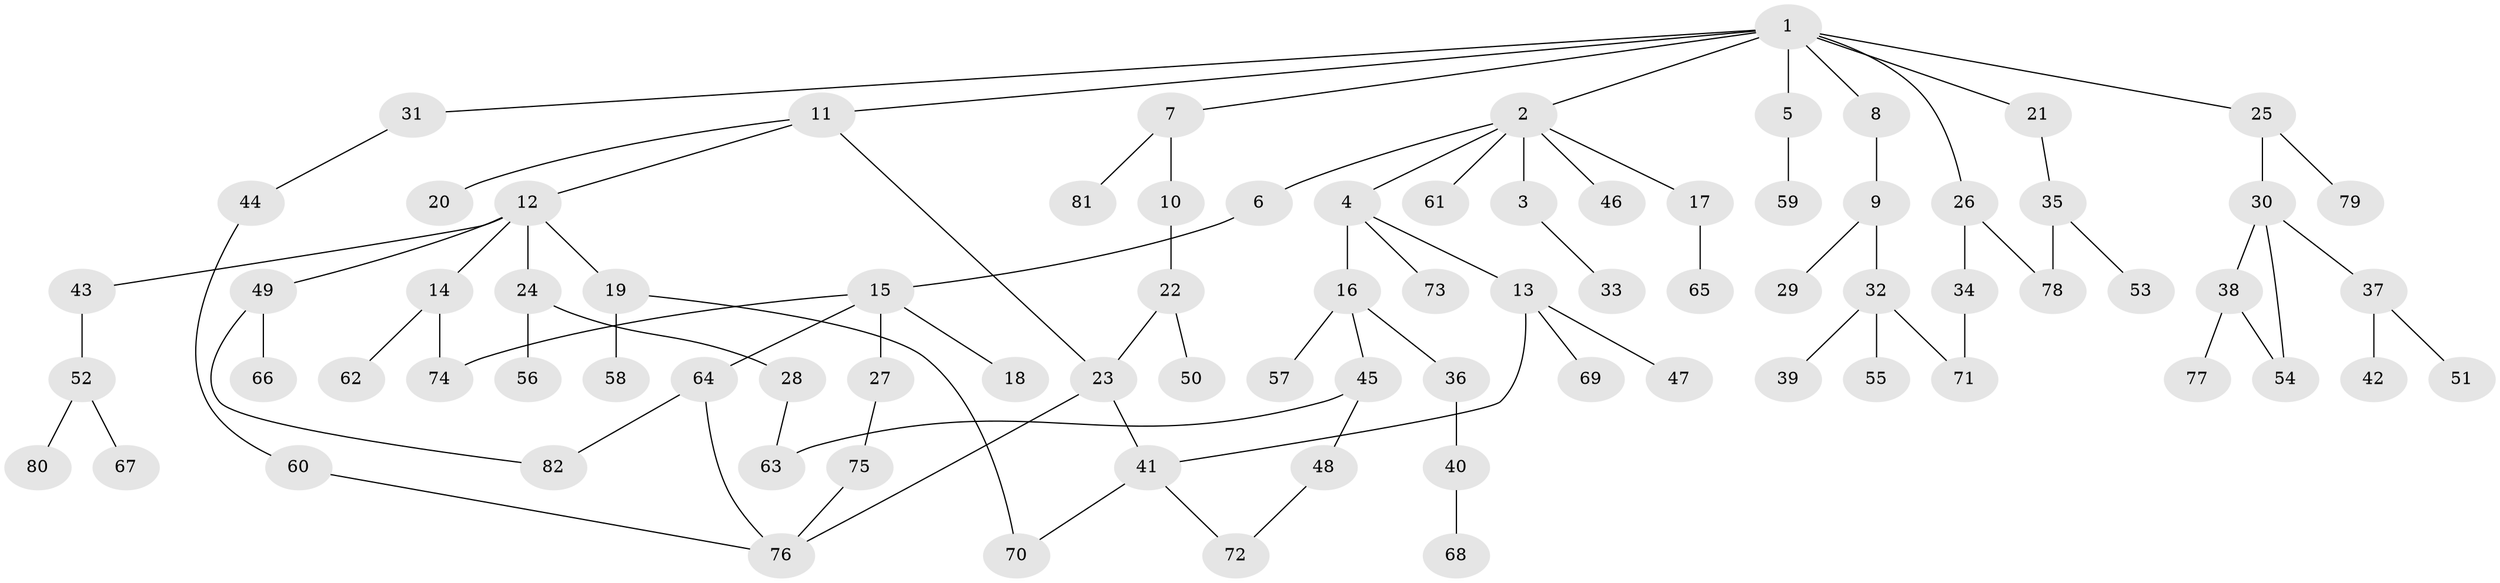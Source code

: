 // coarse degree distribution, {9: 0.018518518518518517, 7: 0.037037037037037035, 1: 0.35185185185185186, 6: 0.05555555555555555, 3: 0.1111111111111111, 4: 0.05555555555555555, 2: 0.37037037037037035}
// Generated by graph-tools (version 1.1) at 2025/41/03/06/25 10:41:25]
// undirected, 82 vertices, 94 edges
graph export_dot {
graph [start="1"]
  node [color=gray90,style=filled];
  1;
  2;
  3;
  4;
  5;
  6;
  7;
  8;
  9;
  10;
  11;
  12;
  13;
  14;
  15;
  16;
  17;
  18;
  19;
  20;
  21;
  22;
  23;
  24;
  25;
  26;
  27;
  28;
  29;
  30;
  31;
  32;
  33;
  34;
  35;
  36;
  37;
  38;
  39;
  40;
  41;
  42;
  43;
  44;
  45;
  46;
  47;
  48;
  49;
  50;
  51;
  52;
  53;
  54;
  55;
  56;
  57;
  58;
  59;
  60;
  61;
  62;
  63;
  64;
  65;
  66;
  67;
  68;
  69;
  70;
  71;
  72;
  73;
  74;
  75;
  76;
  77;
  78;
  79;
  80;
  81;
  82;
  1 -- 2;
  1 -- 5;
  1 -- 7;
  1 -- 8;
  1 -- 11;
  1 -- 21;
  1 -- 25;
  1 -- 26;
  1 -- 31;
  2 -- 3;
  2 -- 4;
  2 -- 6;
  2 -- 17;
  2 -- 46;
  2 -- 61;
  3 -- 33;
  4 -- 13;
  4 -- 16;
  4 -- 73;
  5 -- 59;
  6 -- 15;
  7 -- 10;
  7 -- 81;
  8 -- 9;
  9 -- 29;
  9 -- 32;
  10 -- 22;
  11 -- 12;
  11 -- 20;
  11 -- 23;
  12 -- 14;
  12 -- 19;
  12 -- 24;
  12 -- 43;
  12 -- 49;
  13 -- 47;
  13 -- 69;
  13 -- 41;
  14 -- 62;
  14 -- 74;
  15 -- 18;
  15 -- 27;
  15 -- 64;
  15 -- 74;
  16 -- 36;
  16 -- 45;
  16 -- 57;
  17 -- 65;
  19 -- 58;
  19 -- 70;
  21 -- 35;
  22 -- 50;
  22 -- 23;
  23 -- 41;
  23 -- 76;
  24 -- 28;
  24 -- 56;
  25 -- 30;
  25 -- 79;
  26 -- 34;
  26 -- 78;
  27 -- 75;
  28 -- 63;
  30 -- 37;
  30 -- 38;
  30 -- 54;
  31 -- 44;
  32 -- 39;
  32 -- 55;
  32 -- 71;
  34 -- 71;
  35 -- 53;
  35 -- 78;
  36 -- 40;
  37 -- 42;
  37 -- 51;
  38 -- 77;
  38 -- 54;
  40 -- 68;
  41 -- 70;
  41 -- 72;
  43 -- 52;
  44 -- 60;
  45 -- 48;
  45 -- 63;
  48 -- 72;
  49 -- 66;
  49 -- 82;
  52 -- 67;
  52 -- 80;
  60 -- 76;
  64 -- 76;
  64 -- 82;
  75 -- 76;
}
